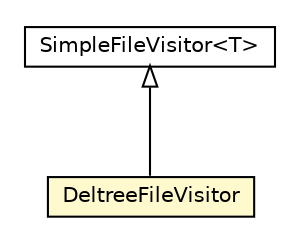 #!/usr/local/bin/dot
#
# Class diagram 
# Generated by UMLGraph version R5_6-24-gf6e263 (http://www.umlgraph.org/)
#

digraph G {
	edge [fontname="Helvetica",fontsize=10,labelfontname="Helvetica",labelfontsize=10];
	node [fontname="Helvetica",fontsize=10,shape=plaintext];
	nodesep=0.25;
	ranksep=0.5;
	// io.werval.util.DeltreeFileVisitor
	c14178 [label=<<table title="io.werval.util.DeltreeFileVisitor" border="0" cellborder="1" cellspacing="0" cellpadding="2" port="p" bgcolor="lemonChiffon" href="./DeltreeFileVisitor.html">
		<tr><td><table border="0" cellspacing="0" cellpadding="1">
<tr><td align="center" balign="center"> DeltreeFileVisitor </td></tr>
		</table></td></tr>
		</table>>, URL="./DeltreeFileVisitor.html", fontname="Helvetica", fontcolor="black", fontsize=10.0];
	//io.werval.util.DeltreeFileVisitor extends java.nio.file.SimpleFileVisitor<java.nio.file.Path>
	c14242:p -> c14178:p [dir=back,arrowtail=empty];
	// java.nio.file.SimpleFileVisitor<T>
	c14242 [label=<<table title="java.nio.file.SimpleFileVisitor" border="0" cellborder="1" cellspacing="0" cellpadding="2" port="p" href="http://docs.oracle.com/javase/8/docs/api/java/nio/file/SimpleFileVisitor.html">
		<tr><td><table border="0" cellspacing="0" cellpadding="1">
<tr><td align="center" balign="center"> SimpleFileVisitor&lt;T&gt; </td></tr>
		</table></td></tr>
		</table>>, URL="http://docs.oracle.com/javase/8/docs/api/java/nio/file/SimpleFileVisitor.html", fontname="Helvetica", fontcolor="black", fontsize=10.0];
}

